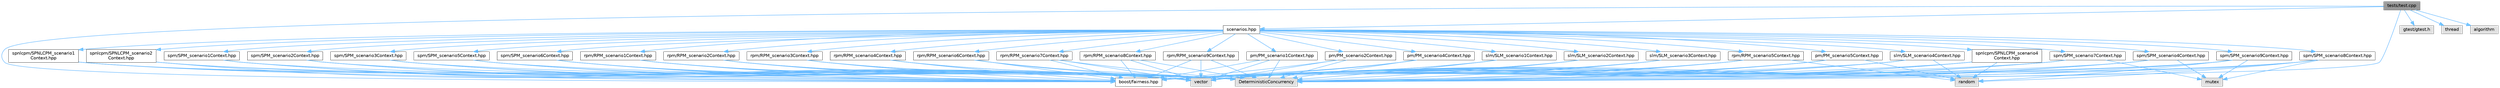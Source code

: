 digraph "tests/test.cpp"
{
 // LATEX_PDF_SIZE
  bgcolor="transparent";
  edge [fontname=Helvetica,fontsize=10,labelfontname=Helvetica,labelfontsize=10];
  node [fontname=Helvetica,fontsize=10,shape=box,height=0.2,width=0.4];
  Node1 [id="Node000001",label="tests/test.cpp",height=0.2,width=0.4,color="gray40", fillcolor="grey60", style="filled", fontcolor="black",tooltip="Alias test."];
  Node1 -> Node2 [id="edge1_Node000001_Node000002",color="steelblue1",style="solid",tooltip=" "];
  Node2 [id="Node000002",label="boost/fairness.hpp",height=0.2,width=0.4,color="grey40", fillcolor="white", style="filled",URL="$fairness_8hpp.html",tooltip="This file contains the all the includes required by the library."];
  Node1 -> Node3 [id="edge2_Node000001_Node000003",color="steelblue1",style="solid",tooltip=" "];
  Node3 [id="Node000003",label="gtest/gtest.h",height=0.2,width=0.4,color="grey60", fillcolor="#E0E0E0", style="filled",tooltip=" "];
  Node1 -> Node4 [id="edge3_Node000001_Node000004",color="steelblue1",style="solid",tooltip=" "];
  Node4 [id="Node000004",label="thread",height=0.2,width=0.4,color="grey60", fillcolor="#E0E0E0", style="filled",tooltip=" "];
  Node1 -> Node5 [id="edge4_Node000001_Node000005",color="steelblue1",style="solid",tooltip=" "];
  Node5 [id="Node000005",label="algorithm",height=0.2,width=0.4,color="grey60", fillcolor="#E0E0E0", style="filled",tooltip=" "];
  Node1 -> Node6 [id="edge5_Node000001_Node000006",color="steelblue1",style="solid",tooltip=" "];
  Node6 [id="Node000006",label="DeterministicConcurrency",height=0.2,width=0.4,color="grey60", fillcolor="#E0E0E0", style="filled",tooltip=" "];
  Node1 -> Node7 [id="edge6_Node000001_Node000007",color="steelblue1",style="solid",tooltip=" "];
  Node7 [id="Node000007",label="scenarios.hpp",height=0.2,width=0.4,color="grey40", fillcolor="white", style="filled",URL="$scenarios_8hpp.html",tooltip="Alias scenarios."];
  Node7 -> Node8 [id="edge7_Node000007_Node000008",color="steelblue1",style="solid",tooltip=" "];
  Node8 [id="Node000008",label="pm/PM_scenario1Context.hpp",height=0.2,width=0.4,color="grey40", fillcolor="white", style="filled",URL="$_p_m__scenario1_context_8hpp.html",tooltip="Alias PM_scenario1Context."];
  Node8 -> Node2 [id="edge8_Node000008_Node000002",color="steelblue1",style="solid",tooltip=" "];
  Node8 -> Node6 [id="edge9_Node000008_Node000006",color="steelblue1",style="solid",tooltip=" "];
  Node8 -> Node9 [id="edge10_Node000008_Node000009",color="steelblue1",style="solid",tooltip=" "];
  Node9 [id="Node000009",label="vector",height=0.2,width=0.4,color="grey60", fillcolor="#E0E0E0", style="filled",tooltip=" "];
  Node7 -> Node10 [id="edge11_Node000007_Node000010",color="steelblue1",style="solid",tooltip=" "];
  Node10 [id="Node000010",label="pm/PM_scenario2Context.hpp",height=0.2,width=0.4,color="grey40", fillcolor="white", style="filled",URL="$_p_m__scenario2_context_8hpp.html",tooltip="Alias PM_scenario2Context."];
  Node10 -> Node2 [id="edge12_Node000010_Node000002",color="steelblue1",style="solid",tooltip=" "];
  Node10 -> Node6 [id="edge13_Node000010_Node000006",color="steelblue1",style="solid",tooltip=" "];
  Node10 -> Node9 [id="edge14_Node000010_Node000009",color="steelblue1",style="solid",tooltip=" "];
  Node7 -> Node11 [id="edge15_Node000007_Node000011",color="steelblue1",style="solid",tooltip=" "];
  Node11 [id="Node000011",label="pm/PM_scenario4Context.hpp",height=0.2,width=0.4,color="grey40", fillcolor="white", style="filled",URL="$_p_m__scenario4_context_8hpp.html",tooltip="Alias PM_scenario4Context."];
  Node11 -> Node6 [id="edge16_Node000011_Node000006",color="steelblue1",style="solid",tooltip=" "];
  Node11 -> Node9 [id="edge17_Node000011_Node000009",color="steelblue1",style="solid",tooltip=" "];
  Node11 -> Node2 [id="edge18_Node000011_Node000002",color="steelblue1",style="solid",tooltip=" "];
  Node7 -> Node12 [id="edge19_Node000007_Node000012",color="steelblue1",style="solid",tooltip=" "];
  Node12 [id="Node000012",label="pm/PM_scenario5Context.hpp",height=0.2,width=0.4,color="grey40", fillcolor="white", style="filled",URL="$_p_m__scenario5_context_8hpp.html",tooltip="Alias PM_scenario5Context."];
  Node12 -> Node2 [id="edge20_Node000012_Node000002",color="steelblue1",style="solid",tooltip=" "];
  Node12 -> Node6 [id="edge21_Node000012_Node000006",color="steelblue1",style="solid",tooltip=" "];
  Node12 -> Node9 [id="edge22_Node000012_Node000009",color="steelblue1",style="solid",tooltip=" "];
  Node12 -> Node13 [id="edge23_Node000012_Node000013",color="steelblue1",style="solid",tooltip=" "];
  Node13 [id="Node000013",label="random",height=0.2,width=0.4,color="grey60", fillcolor="#E0E0E0", style="filled",tooltip=" "];
  Node7 -> Node14 [id="edge24_Node000007_Node000014",color="steelblue1",style="solid",tooltip=" "];
  Node14 [id="Node000014",label="slm/SLM_scenario1Context.hpp",height=0.2,width=0.4,color="grey40", fillcolor="white", style="filled",URL="$_s_l_m__scenario1_context_8hpp.html",tooltip="Alias SLM_scenario1Context."];
  Node14 -> Node2 [id="edge25_Node000014_Node000002",color="steelblue1",style="solid",tooltip=" "];
  Node14 -> Node6 [id="edge26_Node000014_Node000006",color="steelblue1",style="solid",tooltip=" "];
  Node14 -> Node9 [id="edge27_Node000014_Node000009",color="steelblue1",style="solid",tooltip=" "];
  Node7 -> Node15 [id="edge28_Node000007_Node000015",color="steelblue1",style="solid",tooltip=" "];
  Node15 [id="Node000015",label="slm/SLM_scenario2Context.hpp",height=0.2,width=0.4,color="grey40", fillcolor="white", style="filled",URL="$_s_l_m__scenario2_context_8hpp.html",tooltip="Alias SLM_scenario2Context."];
  Node15 -> Node2 [id="edge29_Node000015_Node000002",color="steelblue1",style="solid",tooltip=" "];
  Node15 -> Node6 [id="edge30_Node000015_Node000006",color="steelblue1",style="solid",tooltip=" "];
  Node15 -> Node9 [id="edge31_Node000015_Node000009",color="steelblue1",style="solid",tooltip=" "];
  Node7 -> Node16 [id="edge32_Node000007_Node000016",color="steelblue1",style="solid",tooltip=" "];
  Node16 [id="Node000016",label="slm/SLM_scenario3Context.hpp",height=0.2,width=0.4,color="grey40", fillcolor="white", style="filled",URL="$_s_l_m__scenario3_context_8hpp.html",tooltip="Alias SLM_scenario3Context."];
  Node16 -> Node6 [id="edge33_Node000016_Node000006",color="steelblue1",style="solid",tooltip=" "];
  Node16 -> Node9 [id="edge34_Node000016_Node000009",color="steelblue1",style="solid",tooltip=" "];
  Node16 -> Node2 [id="edge35_Node000016_Node000002",color="steelblue1",style="solid",tooltip=" "];
  Node7 -> Node17 [id="edge36_Node000007_Node000017",color="steelblue1",style="solid",tooltip=" "];
  Node17 [id="Node000017",label="slm/SLM_scenario4Context.hpp",height=0.2,width=0.4,color="grey40", fillcolor="white", style="filled",URL="$_s_l_m__scenario4_context_8hpp.html",tooltip="Alias SLM_scenario4Context."];
  Node17 -> Node2 [id="edge37_Node000017_Node000002",color="steelblue1",style="solid",tooltip=" "];
  Node17 -> Node6 [id="edge38_Node000017_Node000006",color="steelblue1",style="solid",tooltip=" "];
  Node17 -> Node9 [id="edge39_Node000017_Node000009",color="steelblue1",style="solid",tooltip=" "];
  Node17 -> Node13 [id="edge40_Node000017_Node000013",color="steelblue1",style="solid",tooltip=" "];
  Node7 -> Node18 [id="edge41_Node000007_Node000018",color="steelblue1",style="solid",tooltip=" "];
  Node18 [id="Node000018",label="spnlcpm/SPNLCPM_scenario1\lContext.hpp",height=0.2,width=0.4,color="grey40", fillcolor="white", style="filled",URL="$_s_p_n_l_c_p_m__scenario1_context_8hpp.html",tooltip="Alias SPNLCPM_scenario1Context."];
  Node18 -> Node2 [id="edge42_Node000018_Node000002",color="steelblue1",style="solid",tooltip=" "];
  Node18 -> Node6 [id="edge43_Node000018_Node000006",color="steelblue1",style="solid",tooltip=" "];
  Node18 -> Node9 [id="edge44_Node000018_Node000009",color="steelblue1",style="solid",tooltip=" "];
  Node7 -> Node19 [id="edge45_Node000007_Node000019",color="steelblue1",style="solid",tooltip=" "];
  Node19 [id="Node000019",label="spnlcpm/SPNLCPM_scenario2\lContext.hpp",height=0.2,width=0.4,color="grey40", fillcolor="white", style="filled",URL="$_s_p_n_l_c_p_m__scenario2_context_8hpp.html",tooltip="Alias SPNLCPM_scenario2Context."];
  Node19 -> Node2 [id="edge46_Node000019_Node000002",color="steelblue1",style="solid",tooltip=" "];
  Node19 -> Node6 [id="edge47_Node000019_Node000006",color="steelblue1",style="solid",tooltip=" "];
  Node19 -> Node9 [id="edge48_Node000019_Node000009",color="steelblue1",style="solid",tooltip=" "];
  Node7 -> Node20 [id="edge49_Node000007_Node000020",color="steelblue1",style="solid",tooltip=" "];
  Node20 [id="Node000020",label="spnlcpm/SPNLCPM_scenario4\lContext.hpp",height=0.2,width=0.4,color="grey40", fillcolor="white", style="filled",URL="$_s_p_n_l_c_p_m__scenario4_context_8hpp.html",tooltip="Alias SPNLCPM_scenario4Context."];
  Node20 -> Node2 [id="edge50_Node000020_Node000002",color="steelblue1",style="solid",tooltip=" "];
  Node20 -> Node6 [id="edge51_Node000020_Node000006",color="steelblue1",style="solid",tooltip=" "];
  Node20 -> Node9 [id="edge52_Node000020_Node000009",color="steelblue1",style="solid",tooltip=" "];
  Node20 -> Node13 [id="edge53_Node000020_Node000013",color="steelblue1",style="solid",tooltip=" "];
  Node7 -> Node21 [id="edge54_Node000007_Node000021",color="steelblue1",style="solid",tooltip=" "];
  Node21 [id="Node000021",label="spm/SPM_scenario1Context.hpp",height=0.2,width=0.4,color="grey40", fillcolor="white", style="filled",URL="$_s_p_m__scenario1_context_8hpp.html",tooltip="Alias SPM_scenario1Context."];
  Node21 -> Node2 [id="edge55_Node000021_Node000002",color="steelblue1",style="solid",tooltip=" "];
  Node21 -> Node6 [id="edge56_Node000021_Node000006",color="steelblue1",style="solid",tooltip=" "];
  Node21 -> Node9 [id="edge57_Node000021_Node000009",color="steelblue1",style="solid",tooltip=" "];
  Node7 -> Node22 [id="edge58_Node000007_Node000022",color="steelblue1",style="solid",tooltip=" "];
  Node22 [id="Node000022",label="spm/SPM_scenario2Context.hpp",height=0.2,width=0.4,color="grey40", fillcolor="white", style="filled",URL="$_s_p_m__scenario2_context_8hpp.html",tooltip="Alias SPM_scenario2Context."];
  Node22 -> Node2 [id="edge59_Node000022_Node000002",color="steelblue1",style="solid",tooltip=" "];
  Node22 -> Node6 [id="edge60_Node000022_Node000006",color="steelblue1",style="solid",tooltip=" "];
  Node22 -> Node9 [id="edge61_Node000022_Node000009",color="steelblue1",style="solid",tooltip=" "];
  Node7 -> Node23 [id="edge62_Node000007_Node000023",color="steelblue1",style="solid",tooltip=" "];
  Node23 [id="Node000023",label="spm/SPM_scenario3Context.hpp",height=0.2,width=0.4,color="grey40", fillcolor="white", style="filled",URL="$_s_p_m__scenario3_context_8hpp.html",tooltip="Alias SPM_scenario3Context."];
  Node23 -> Node2 [id="edge63_Node000023_Node000002",color="steelblue1",style="solid",tooltip=" "];
  Node23 -> Node6 [id="edge64_Node000023_Node000006",color="steelblue1",style="solid",tooltip=" "];
  Node23 -> Node9 [id="edge65_Node000023_Node000009",color="steelblue1",style="solid",tooltip=" "];
  Node7 -> Node24 [id="edge66_Node000007_Node000024",color="steelblue1",style="solid",tooltip=" "];
  Node24 [id="Node000024",label="spm/SPM_scenario4Context.hpp",height=0.2,width=0.4,color="grey40", fillcolor="white", style="filled",URL="$_s_p_m__scenario4_context_8hpp.html",tooltip="Alias SPM_scenario4Context."];
  Node24 -> Node2 [id="edge67_Node000024_Node000002",color="steelblue1",style="solid",tooltip=" "];
  Node24 -> Node6 [id="edge68_Node000024_Node000006",color="steelblue1",style="solid",tooltip=" "];
  Node24 -> Node9 [id="edge69_Node000024_Node000009",color="steelblue1",style="solid",tooltip=" "];
  Node24 -> Node25 [id="edge70_Node000024_Node000025",color="steelblue1",style="solid",tooltip=" "];
  Node25 [id="Node000025",label="mutex",height=0.2,width=0.4,color="grey60", fillcolor="#E0E0E0", style="filled",tooltip=" "];
  Node7 -> Node26 [id="edge71_Node000007_Node000026",color="steelblue1",style="solid",tooltip=" "];
  Node26 [id="Node000026",label="spm/SPM_scenario5Context.hpp",height=0.2,width=0.4,color="grey40", fillcolor="white", style="filled",URL="$_s_p_m__scenario5_context_8hpp.html",tooltip="Alias SPM_scenario5Context."];
  Node26 -> Node2 [id="edge72_Node000026_Node000002",color="steelblue1",style="solid",tooltip=" "];
  Node26 -> Node6 [id="edge73_Node000026_Node000006",color="steelblue1",style="solid",tooltip=" "];
  Node26 -> Node9 [id="edge74_Node000026_Node000009",color="steelblue1",style="solid",tooltip=" "];
  Node7 -> Node27 [id="edge75_Node000007_Node000027",color="steelblue1",style="solid",tooltip=" "];
  Node27 [id="Node000027",label="spm/SPM_scenario6Context.hpp",height=0.2,width=0.4,color="grey40", fillcolor="white", style="filled",URL="$_s_p_m__scenario6_context_8hpp.html",tooltip="Alias SPM_scenario6Context."];
  Node27 -> Node2 [id="edge76_Node000027_Node000002",color="steelblue1",style="solid",tooltip=" "];
  Node27 -> Node6 [id="edge77_Node000027_Node000006",color="steelblue1",style="solid",tooltip=" "];
  Node27 -> Node9 [id="edge78_Node000027_Node000009",color="steelblue1",style="solid",tooltip=" "];
  Node7 -> Node28 [id="edge79_Node000007_Node000028",color="steelblue1",style="solid",tooltip=" "];
  Node28 [id="Node000028",label="spm/SPM_scenario7Context.hpp",height=0.2,width=0.4,color="grey40", fillcolor="white", style="filled",URL="$_s_p_m__scenario7_context_8hpp.html",tooltip="Alias SPM_scenario7Context."];
  Node28 -> Node2 [id="edge80_Node000028_Node000002",color="steelblue1",style="solid",tooltip=" "];
  Node28 -> Node6 [id="edge81_Node000028_Node000006",color="steelblue1",style="solid",tooltip=" "];
  Node28 -> Node9 [id="edge82_Node000028_Node000009",color="steelblue1",style="solid",tooltip=" "];
  Node28 -> Node25 [id="edge83_Node000028_Node000025",color="steelblue1",style="solid",tooltip=" "];
  Node7 -> Node29 [id="edge84_Node000007_Node000029",color="steelblue1",style="solid",tooltip=" "];
  Node29 [id="Node000029",label="spm/SPM_scenario8Context.hpp",height=0.2,width=0.4,color="grey40", fillcolor="white", style="filled",URL="$_s_p_m__scenario8_context_8hpp.html",tooltip="Alias SPM_scenario8Context."];
  Node29 -> Node2 [id="edge85_Node000029_Node000002",color="steelblue1",style="solid",tooltip=" "];
  Node29 -> Node6 [id="edge86_Node000029_Node000006",color="steelblue1",style="solid",tooltip=" "];
  Node29 -> Node9 [id="edge87_Node000029_Node000009",color="steelblue1",style="solid",tooltip=" "];
  Node29 -> Node13 [id="edge88_Node000029_Node000013",color="steelblue1",style="solid",tooltip=" "];
  Node29 -> Node25 [id="edge89_Node000029_Node000025",color="steelblue1",style="solid",tooltip=" "];
  Node7 -> Node30 [id="edge90_Node000007_Node000030",color="steelblue1",style="solid",tooltip=" "];
  Node30 [id="Node000030",label="spm/SPM_scenario9Context.hpp",height=0.2,width=0.4,color="grey40", fillcolor="white", style="filled",URL="$_s_p_m__scenario9_context_8hpp.html",tooltip="Alias SPM_scenario9Context."];
  Node30 -> Node2 [id="edge91_Node000030_Node000002",color="steelblue1",style="solid",tooltip=" "];
  Node30 -> Node6 [id="edge92_Node000030_Node000006",color="steelblue1",style="solid",tooltip=" "];
  Node30 -> Node9 [id="edge93_Node000030_Node000009",color="steelblue1",style="solid",tooltip=" "];
  Node30 -> Node13 [id="edge94_Node000030_Node000013",color="steelblue1",style="solid",tooltip=" "];
  Node30 -> Node25 [id="edge95_Node000030_Node000025",color="steelblue1",style="solid",tooltip=" "];
  Node7 -> Node31 [id="edge96_Node000007_Node000031",color="steelblue1",style="solid",tooltip=" "];
  Node31 [id="Node000031",label="rpm/RPM_scenario1Context.hpp",height=0.2,width=0.4,color="grey40", fillcolor="white", style="filled",URL="$_r_p_m__scenario1_context_8hpp.html",tooltip="Alias RPM_scenario1Context."];
  Node31 -> Node2 [id="edge97_Node000031_Node000002",color="steelblue1",style="solid",tooltip=" "];
  Node31 -> Node6 [id="edge98_Node000031_Node000006",color="steelblue1",style="solid",tooltip=" "];
  Node31 -> Node9 [id="edge99_Node000031_Node000009",color="steelblue1",style="solid",tooltip=" "];
  Node7 -> Node32 [id="edge100_Node000007_Node000032",color="steelblue1",style="solid",tooltip=" "];
  Node32 [id="Node000032",label="rpm/RPM_scenario2Context.hpp",height=0.2,width=0.4,color="grey40", fillcolor="white", style="filled",URL="$_r_p_m__scenario2_context_8hpp.html",tooltip="Alias RPM_scenario2Context."];
  Node32 -> Node2 [id="edge101_Node000032_Node000002",color="steelblue1",style="solid",tooltip=" "];
  Node32 -> Node6 [id="edge102_Node000032_Node000006",color="steelblue1",style="solid",tooltip=" "];
  Node32 -> Node9 [id="edge103_Node000032_Node000009",color="steelblue1",style="solid",tooltip=" "];
  Node7 -> Node33 [id="edge104_Node000007_Node000033",color="steelblue1",style="solid",tooltip=" "];
  Node33 [id="Node000033",label="rpm/RPM_scenario3Context.hpp",height=0.2,width=0.4,color="grey40", fillcolor="white", style="filled",URL="$_r_p_m__scenario3_context_8hpp.html",tooltip="Alias RPM_scenario3Context."];
  Node33 -> Node6 [id="edge105_Node000033_Node000006",color="steelblue1",style="solid",tooltip=" "];
  Node33 -> Node9 [id="edge106_Node000033_Node000009",color="steelblue1",style="solid",tooltip=" "];
  Node33 -> Node2 [id="edge107_Node000033_Node000002",color="steelblue1",style="solid",tooltip=" "];
  Node7 -> Node34 [id="edge108_Node000007_Node000034",color="steelblue1",style="solid",tooltip=" "];
  Node34 [id="Node000034",label="rpm/RPM_scenario4Context.hpp",height=0.2,width=0.4,color="grey40", fillcolor="white", style="filled",URL="$_r_p_m__scenario4_context_8hpp.html",tooltip="Alias RPM_scenario4Context."];
  Node34 -> Node2 [id="edge109_Node000034_Node000002",color="steelblue1",style="solid",tooltip=" "];
  Node34 -> Node6 [id="edge110_Node000034_Node000006",color="steelblue1",style="solid",tooltip=" "];
  Node34 -> Node9 [id="edge111_Node000034_Node000009",color="steelblue1",style="solid",tooltip=" "];
  Node7 -> Node35 [id="edge112_Node000007_Node000035",color="steelblue1",style="solid",tooltip=" "];
  Node35 [id="Node000035",label="rpm/RPM_scenario5Context.hpp",height=0.2,width=0.4,color="grey40", fillcolor="white", style="filled",URL="$_r_p_m__scenario5_context_8hpp.html",tooltip="Alias RPM_scenario5Context."];
  Node35 -> Node2 [id="edge113_Node000035_Node000002",color="steelblue1",style="solid",tooltip=" "];
  Node35 -> Node6 [id="edge114_Node000035_Node000006",color="steelblue1",style="solid",tooltip=" "];
  Node35 -> Node9 [id="edge115_Node000035_Node000009",color="steelblue1",style="solid",tooltip=" "];
  Node35 -> Node13 [id="edge116_Node000035_Node000013",color="steelblue1",style="solid",tooltip=" "];
  Node7 -> Node36 [id="edge117_Node000007_Node000036",color="steelblue1",style="solid",tooltip=" "];
  Node36 [id="Node000036",label="rpm/RPM_scenario6Context.hpp",height=0.2,width=0.4,color="grey40", fillcolor="white", style="filled",URL="$_r_p_m__scenario6_context_8hpp.html",tooltip="Alias RPM_scenario6Context."];
  Node36 -> Node6 [id="edge118_Node000036_Node000006",color="steelblue1",style="solid",tooltip=" "];
  Node36 -> Node9 [id="edge119_Node000036_Node000009",color="steelblue1",style="solid",tooltip=" "];
  Node36 -> Node2 [id="edge120_Node000036_Node000002",color="steelblue1",style="solid",tooltip=" "];
  Node7 -> Node37 [id="edge121_Node000007_Node000037",color="steelblue1",style="solid",tooltip=" "];
  Node37 [id="Node000037",label="rpm/RPM_scenario7Context.hpp",height=0.2,width=0.4,color="grey40", fillcolor="white", style="filled",URL="$_r_p_m__scenario7_context_8hpp.html",tooltip="Alias RPM_scenario7Context."];
  Node37 -> Node6 [id="edge122_Node000037_Node000006",color="steelblue1",style="solid",tooltip=" "];
  Node37 -> Node9 [id="edge123_Node000037_Node000009",color="steelblue1",style="solid",tooltip=" "];
  Node37 -> Node2 [id="edge124_Node000037_Node000002",color="steelblue1",style="solid",tooltip=" "];
  Node7 -> Node38 [id="edge125_Node000007_Node000038",color="steelblue1",style="solid",tooltip=" "];
  Node38 [id="Node000038",label="rpm/RPM_scenario8Context.hpp",height=0.2,width=0.4,color="grey40", fillcolor="white", style="filled",URL="$_r_p_m__scenario8_context_8hpp.html",tooltip="Alias RPM_scenario8Context."];
  Node38 -> Node2 [id="edge126_Node000038_Node000002",color="steelblue1",style="solid",tooltip=" "];
  Node38 -> Node6 [id="edge127_Node000038_Node000006",color="steelblue1",style="solid",tooltip=" "];
  Node38 -> Node9 [id="edge128_Node000038_Node000009",color="steelblue1",style="solid",tooltip=" "];
  Node7 -> Node39 [id="edge129_Node000007_Node000039",color="steelblue1",style="solid",tooltip=" "];
  Node39 [id="Node000039",label="rpm/RPM_scenario9Context.hpp",height=0.2,width=0.4,color="grey40", fillcolor="white", style="filled",URL="$_r_p_m__scenario9_context_8hpp.html",tooltip="Alias RPM_scenario9Context."];
  Node39 -> Node2 [id="edge130_Node000039_Node000002",color="steelblue1",style="solid",tooltip=" "];
  Node39 -> Node6 [id="edge131_Node000039_Node000006",color="steelblue1",style="solid",tooltip=" "];
  Node39 -> Node9 [id="edge132_Node000039_Node000009",color="steelblue1",style="solid",tooltip=" "];
}
